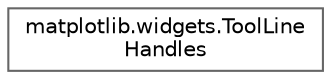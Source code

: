 digraph "Graphical Class Hierarchy"
{
 // LATEX_PDF_SIZE
  bgcolor="transparent";
  edge [fontname=Helvetica,fontsize=10,labelfontname=Helvetica,labelfontsize=10];
  node [fontname=Helvetica,fontsize=10,shape=box,height=0.2,width=0.4];
  rankdir="LR";
  Node0 [id="Node000000",label="matplotlib.widgets.ToolLine\lHandles",height=0.2,width=0.4,color="grey40", fillcolor="white", style="filled",URL="$d2/d85/classmatplotlib_1_1widgets_1_1ToolLineHandles.html",tooltip=" "];
}
